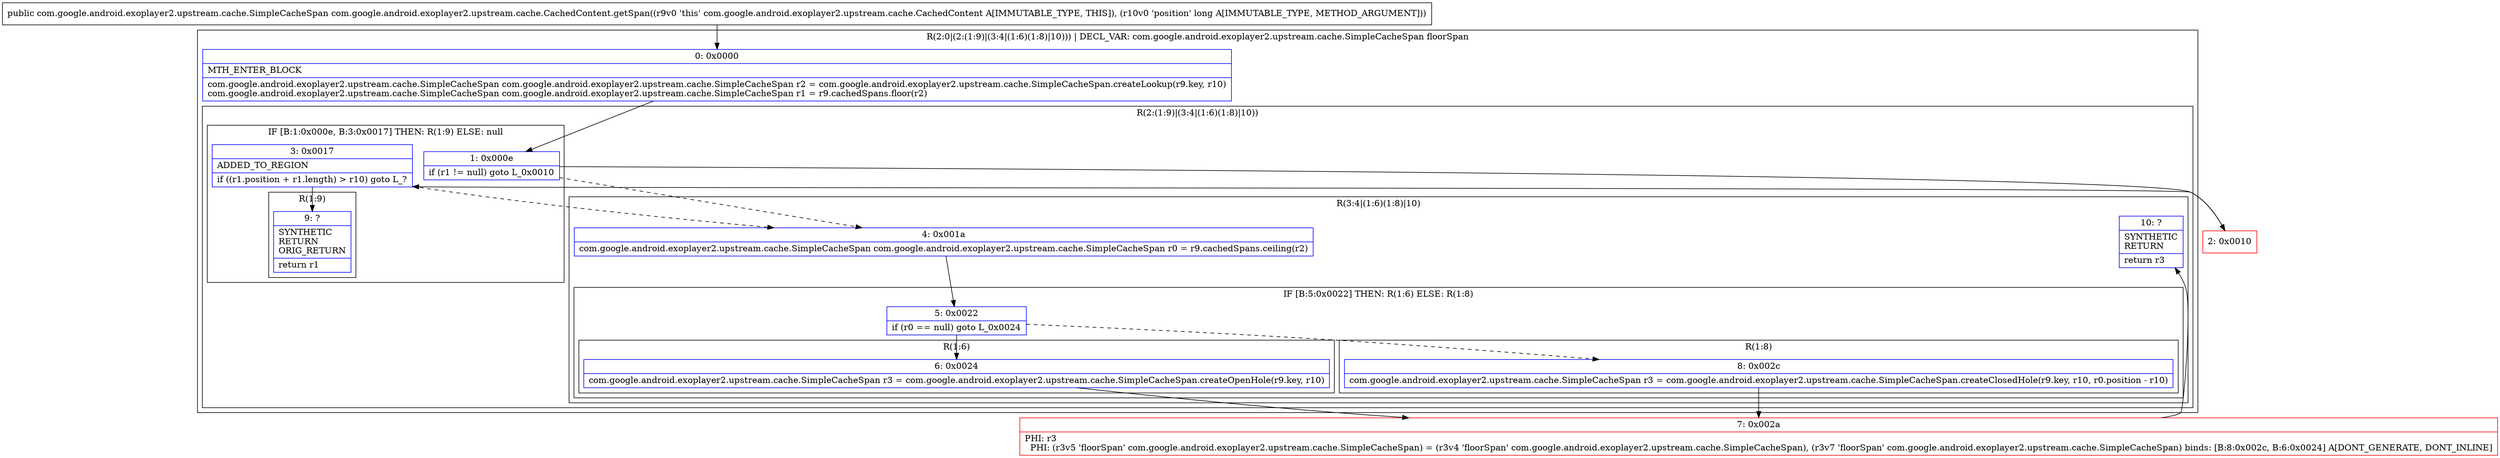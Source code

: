 digraph "CFG forcom.google.android.exoplayer2.upstream.cache.CachedContent.getSpan(J)Lcom\/google\/android\/exoplayer2\/upstream\/cache\/SimpleCacheSpan;" {
subgraph cluster_Region_2143502500 {
label = "R(2:0|(2:(1:9)|(3:4|(1:6)(1:8)|10))) | DECL_VAR: com.google.android.exoplayer2.upstream.cache.SimpleCacheSpan floorSpan\l";
node [shape=record,color=blue];
Node_0 [shape=record,label="{0\:\ 0x0000|MTH_ENTER_BLOCK\l|com.google.android.exoplayer2.upstream.cache.SimpleCacheSpan com.google.android.exoplayer2.upstream.cache.SimpleCacheSpan r2 = com.google.android.exoplayer2.upstream.cache.SimpleCacheSpan.createLookup(r9.key, r10)\lcom.google.android.exoplayer2.upstream.cache.SimpleCacheSpan com.google.android.exoplayer2.upstream.cache.SimpleCacheSpan r1 = r9.cachedSpans.floor(r2)\l}"];
subgraph cluster_Region_1855727055 {
label = "R(2:(1:9)|(3:4|(1:6)(1:8)|10))";
node [shape=record,color=blue];
subgraph cluster_IfRegion_642941324 {
label = "IF [B:1:0x000e, B:3:0x0017] THEN: R(1:9) ELSE: null";
node [shape=record,color=blue];
Node_1 [shape=record,label="{1\:\ 0x000e|if (r1 != null) goto L_0x0010\l}"];
Node_3 [shape=record,label="{3\:\ 0x0017|ADDED_TO_REGION\l|if ((r1.position + r1.length) \> r10) goto L_?\l}"];
subgraph cluster_Region_1940669782 {
label = "R(1:9)";
node [shape=record,color=blue];
Node_9 [shape=record,label="{9\:\ ?|SYNTHETIC\lRETURN\lORIG_RETURN\l|return r1\l}"];
}
}
subgraph cluster_Region_1974056341 {
label = "R(3:4|(1:6)(1:8)|10)";
node [shape=record,color=blue];
Node_4 [shape=record,label="{4\:\ 0x001a|com.google.android.exoplayer2.upstream.cache.SimpleCacheSpan com.google.android.exoplayer2.upstream.cache.SimpleCacheSpan r0 = r9.cachedSpans.ceiling(r2)\l}"];
subgraph cluster_IfRegion_370142695 {
label = "IF [B:5:0x0022] THEN: R(1:6) ELSE: R(1:8)";
node [shape=record,color=blue];
Node_5 [shape=record,label="{5\:\ 0x0022|if (r0 == null) goto L_0x0024\l}"];
subgraph cluster_Region_484330757 {
label = "R(1:6)";
node [shape=record,color=blue];
Node_6 [shape=record,label="{6\:\ 0x0024|com.google.android.exoplayer2.upstream.cache.SimpleCacheSpan r3 = com.google.android.exoplayer2.upstream.cache.SimpleCacheSpan.createOpenHole(r9.key, r10)\l}"];
}
subgraph cluster_Region_775092142 {
label = "R(1:8)";
node [shape=record,color=blue];
Node_8 [shape=record,label="{8\:\ 0x002c|com.google.android.exoplayer2.upstream.cache.SimpleCacheSpan r3 = com.google.android.exoplayer2.upstream.cache.SimpleCacheSpan.createClosedHole(r9.key, r10, r0.position \- r10)\l}"];
}
}
Node_10 [shape=record,label="{10\:\ ?|SYNTHETIC\lRETURN\l|return r3\l}"];
}
}
}
Node_2 [shape=record,color=red,label="{2\:\ 0x0010}"];
Node_7 [shape=record,color=red,label="{7\:\ 0x002a|PHI: r3 \l  PHI: (r3v5 'floorSpan' com.google.android.exoplayer2.upstream.cache.SimpleCacheSpan) = (r3v4 'floorSpan' com.google.android.exoplayer2.upstream.cache.SimpleCacheSpan), (r3v7 'floorSpan' com.google.android.exoplayer2.upstream.cache.SimpleCacheSpan) binds: [B:8:0x002c, B:6:0x0024] A[DONT_GENERATE, DONT_INLINE]\l}"];
MethodNode[shape=record,label="{public com.google.android.exoplayer2.upstream.cache.SimpleCacheSpan com.google.android.exoplayer2.upstream.cache.CachedContent.getSpan((r9v0 'this' com.google.android.exoplayer2.upstream.cache.CachedContent A[IMMUTABLE_TYPE, THIS]), (r10v0 'position' long A[IMMUTABLE_TYPE, METHOD_ARGUMENT])) }"];
MethodNode -> Node_0;
Node_0 -> Node_1;
Node_1 -> Node_2;
Node_1 -> Node_4[style=dashed];
Node_3 -> Node_4[style=dashed];
Node_3 -> Node_9;
Node_4 -> Node_5;
Node_5 -> Node_6;
Node_5 -> Node_8[style=dashed];
Node_6 -> Node_7;
Node_8 -> Node_7;
Node_2 -> Node_3;
Node_7 -> Node_10;
}

